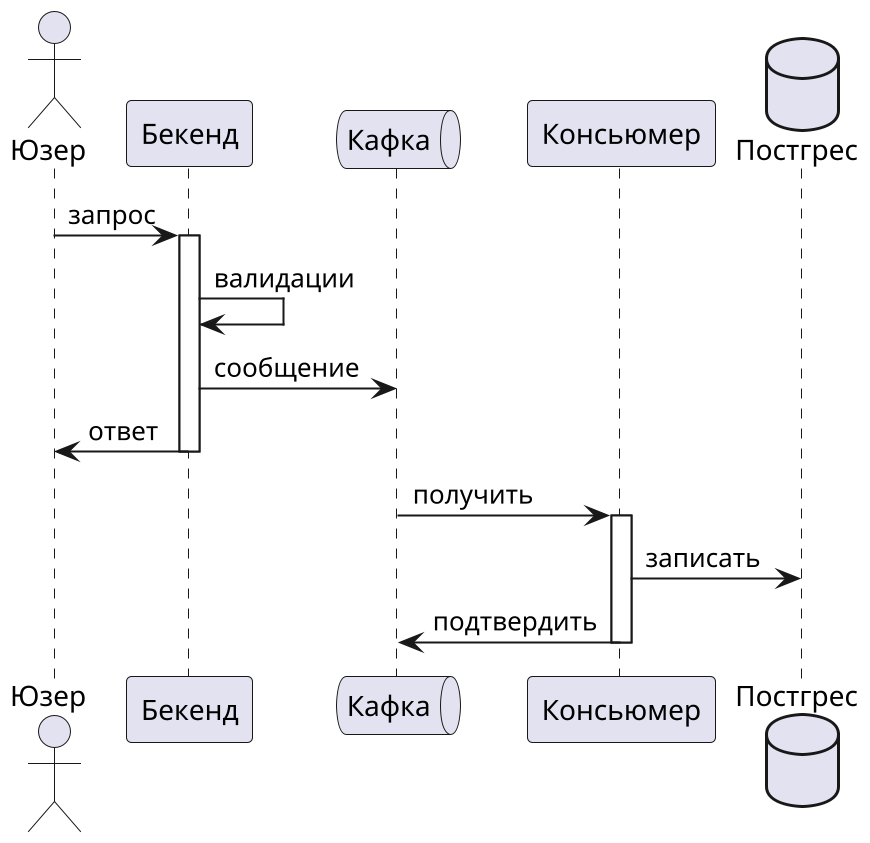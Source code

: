 @startuml
scale 2
actor Юзер as user
participant "Бекенд" as backend
queue "Кафка" as kafka
participant "Консьюмер" as consumer
database "Постгрес" as db

user -> backend: запрос
activate backend
backend -> backend: валидации
backend -> kafka: сообщение
user <- backend: ответ
deactivate backend

kafka -> consumer: получить
activate consumer
consumer -> db: записать
consumer -> kafka: подтвердить
deactivate consumer

@enduml
